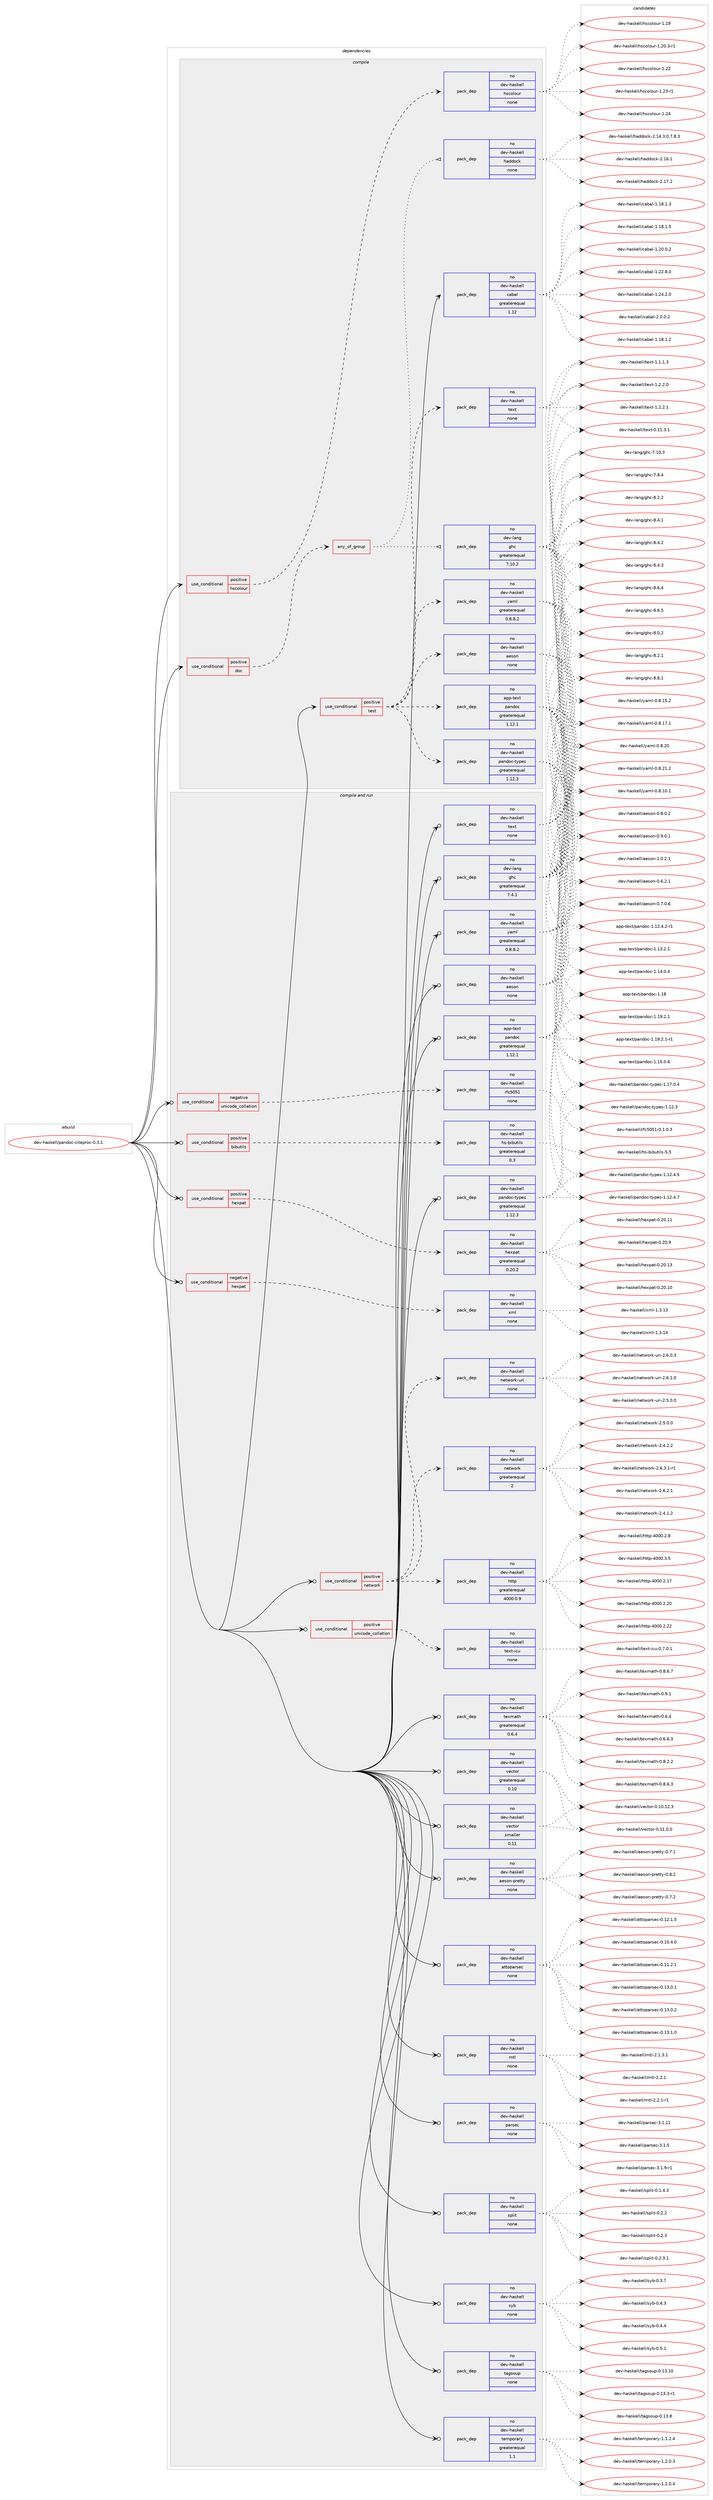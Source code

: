 digraph prolog {

# *************
# Graph options
# *************

newrank=true;
concentrate=true;
compound=true;
graph [rankdir=LR,fontname=Helvetica,fontsize=10,ranksep=1.5];#, ranksep=2.5, nodesep=0.2];
edge  [arrowhead=vee];
node  [fontname=Helvetica,fontsize=10];

# **********
# The ebuild
# **********

subgraph cluster_leftcol {
color=gray;
rank=same;
label=<<i>ebuild</i>>;
id [label="dev-haskell/pandoc-citeproc-0.3.1", color=red, width=4, href="../dev-haskell/pandoc-citeproc-0.3.1.svg"];
}

# ****************
# The dependencies
# ****************

subgraph cluster_midcol {
color=gray;
label=<<i>dependencies</i>>;
subgraph cluster_compile {
fillcolor="#eeeeee";
style=filled;
label=<<i>compile</i>>;
subgraph cond127049 {
dependency540795 [label=<<TABLE BORDER="0" CELLBORDER="1" CELLSPACING="0" CELLPADDING="4"><TR><TD ROWSPAN="3" CELLPADDING="10">use_conditional</TD></TR><TR><TD>positive</TD></TR><TR><TD>doc</TD></TR></TABLE>>, shape=none, color=red];
subgraph any10289 {
dependency540796 [label=<<TABLE BORDER="0" CELLBORDER="1" CELLSPACING="0" CELLPADDING="4"><TR><TD CELLPADDING="10">any_of_group</TD></TR></TABLE>>, shape=none, color=red];subgraph pack403100 {
dependency540797 [label=<<TABLE BORDER="0" CELLBORDER="1" CELLSPACING="0" CELLPADDING="4" WIDTH="220"><TR><TD ROWSPAN="6" CELLPADDING="30">pack_dep</TD></TR><TR><TD WIDTH="110">no</TD></TR><TR><TD>dev-haskell</TD></TR><TR><TD>haddock</TD></TR><TR><TD>none</TD></TR><TR><TD></TD></TR></TABLE>>, shape=none, color=blue];
}
dependency540796:e -> dependency540797:w [weight=20,style="dotted",arrowhead="oinv"];
subgraph pack403101 {
dependency540798 [label=<<TABLE BORDER="0" CELLBORDER="1" CELLSPACING="0" CELLPADDING="4" WIDTH="220"><TR><TD ROWSPAN="6" CELLPADDING="30">pack_dep</TD></TR><TR><TD WIDTH="110">no</TD></TR><TR><TD>dev-lang</TD></TR><TR><TD>ghc</TD></TR><TR><TD>greaterequal</TD></TR><TR><TD>7.10.2</TD></TR></TABLE>>, shape=none, color=blue];
}
dependency540796:e -> dependency540798:w [weight=20,style="dotted",arrowhead="oinv"];
}
dependency540795:e -> dependency540796:w [weight=20,style="dashed",arrowhead="vee"];
}
id:e -> dependency540795:w [weight=20,style="solid",arrowhead="vee"];
subgraph cond127050 {
dependency540799 [label=<<TABLE BORDER="0" CELLBORDER="1" CELLSPACING="0" CELLPADDING="4"><TR><TD ROWSPAN="3" CELLPADDING="10">use_conditional</TD></TR><TR><TD>positive</TD></TR><TR><TD>hscolour</TD></TR></TABLE>>, shape=none, color=red];
subgraph pack403102 {
dependency540800 [label=<<TABLE BORDER="0" CELLBORDER="1" CELLSPACING="0" CELLPADDING="4" WIDTH="220"><TR><TD ROWSPAN="6" CELLPADDING="30">pack_dep</TD></TR><TR><TD WIDTH="110">no</TD></TR><TR><TD>dev-haskell</TD></TR><TR><TD>hscolour</TD></TR><TR><TD>none</TD></TR><TR><TD></TD></TR></TABLE>>, shape=none, color=blue];
}
dependency540799:e -> dependency540800:w [weight=20,style="dashed",arrowhead="vee"];
}
id:e -> dependency540799:w [weight=20,style="solid",arrowhead="vee"];
subgraph cond127051 {
dependency540801 [label=<<TABLE BORDER="0" CELLBORDER="1" CELLSPACING="0" CELLPADDING="4"><TR><TD ROWSPAN="3" CELLPADDING="10">use_conditional</TD></TR><TR><TD>positive</TD></TR><TR><TD>test</TD></TR></TABLE>>, shape=none, color=red];
subgraph pack403103 {
dependency540802 [label=<<TABLE BORDER="0" CELLBORDER="1" CELLSPACING="0" CELLPADDING="4" WIDTH="220"><TR><TD ROWSPAN="6" CELLPADDING="30">pack_dep</TD></TR><TR><TD WIDTH="110">no</TD></TR><TR><TD>app-text</TD></TR><TR><TD>pandoc</TD></TR><TR><TD>greaterequal</TD></TR><TR><TD>1.12.1</TD></TR></TABLE>>, shape=none, color=blue];
}
dependency540801:e -> dependency540802:w [weight=20,style="dashed",arrowhead="vee"];
subgraph pack403104 {
dependency540803 [label=<<TABLE BORDER="0" CELLBORDER="1" CELLSPACING="0" CELLPADDING="4" WIDTH="220"><TR><TD ROWSPAN="6" CELLPADDING="30">pack_dep</TD></TR><TR><TD WIDTH="110">no</TD></TR><TR><TD>dev-haskell</TD></TR><TR><TD>aeson</TD></TR><TR><TD>none</TD></TR><TR><TD></TD></TR></TABLE>>, shape=none, color=blue];
}
dependency540801:e -> dependency540803:w [weight=20,style="dashed",arrowhead="vee"];
subgraph pack403105 {
dependency540804 [label=<<TABLE BORDER="0" CELLBORDER="1" CELLSPACING="0" CELLPADDING="4" WIDTH="220"><TR><TD ROWSPAN="6" CELLPADDING="30">pack_dep</TD></TR><TR><TD WIDTH="110">no</TD></TR><TR><TD>dev-haskell</TD></TR><TR><TD>pandoc-types</TD></TR><TR><TD>greaterequal</TD></TR><TR><TD>1.12.3</TD></TR></TABLE>>, shape=none, color=blue];
}
dependency540801:e -> dependency540804:w [weight=20,style="dashed",arrowhead="vee"];
subgraph pack403106 {
dependency540805 [label=<<TABLE BORDER="0" CELLBORDER="1" CELLSPACING="0" CELLPADDING="4" WIDTH="220"><TR><TD ROWSPAN="6" CELLPADDING="30">pack_dep</TD></TR><TR><TD WIDTH="110">no</TD></TR><TR><TD>dev-haskell</TD></TR><TR><TD>text</TD></TR><TR><TD>none</TD></TR><TR><TD></TD></TR></TABLE>>, shape=none, color=blue];
}
dependency540801:e -> dependency540805:w [weight=20,style="dashed",arrowhead="vee"];
subgraph pack403107 {
dependency540806 [label=<<TABLE BORDER="0" CELLBORDER="1" CELLSPACING="0" CELLPADDING="4" WIDTH="220"><TR><TD ROWSPAN="6" CELLPADDING="30">pack_dep</TD></TR><TR><TD WIDTH="110">no</TD></TR><TR><TD>dev-haskell</TD></TR><TR><TD>yaml</TD></TR><TR><TD>greaterequal</TD></TR><TR><TD>0.8.8.2</TD></TR></TABLE>>, shape=none, color=blue];
}
dependency540801:e -> dependency540806:w [weight=20,style="dashed",arrowhead="vee"];
}
id:e -> dependency540801:w [weight=20,style="solid",arrowhead="vee"];
subgraph pack403108 {
dependency540807 [label=<<TABLE BORDER="0" CELLBORDER="1" CELLSPACING="0" CELLPADDING="4" WIDTH="220"><TR><TD ROWSPAN="6" CELLPADDING="30">pack_dep</TD></TR><TR><TD WIDTH="110">no</TD></TR><TR><TD>dev-haskell</TD></TR><TR><TD>cabal</TD></TR><TR><TD>greaterequal</TD></TR><TR><TD>1.12</TD></TR></TABLE>>, shape=none, color=blue];
}
id:e -> dependency540807:w [weight=20,style="solid",arrowhead="vee"];
}
subgraph cluster_compileandrun {
fillcolor="#eeeeee";
style=filled;
label=<<i>compile and run</i>>;
subgraph cond127052 {
dependency540808 [label=<<TABLE BORDER="0" CELLBORDER="1" CELLSPACING="0" CELLPADDING="4"><TR><TD ROWSPAN="3" CELLPADDING="10">use_conditional</TD></TR><TR><TD>negative</TD></TR><TR><TD>hexpat</TD></TR></TABLE>>, shape=none, color=red];
subgraph pack403109 {
dependency540809 [label=<<TABLE BORDER="0" CELLBORDER="1" CELLSPACING="0" CELLPADDING="4" WIDTH="220"><TR><TD ROWSPAN="6" CELLPADDING="30">pack_dep</TD></TR><TR><TD WIDTH="110">no</TD></TR><TR><TD>dev-haskell</TD></TR><TR><TD>xml</TD></TR><TR><TD>none</TD></TR><TR><TD></TD></TR></TABLE>>, shape=none, color=blue];
}
dependency540808:e -> dependency540809:w [weight=20,style="dashed",arrowhead="vee"];
}
id:e -> dependency540808:w [weight=20,style="solid",arrowhead="odotvee"];
subgraph cond127053 {
dependency540810 [label=<<TABLE BORDER="0" CELLBORDER="1" CELLSPACING="0" CELLPADDING="4"><TR><TD ROWSPAN="3" CELLPADDING="10">use_conditional</TD></TR><TR><TD>negative</TD></TR><TR><TD>unicode_collation</TD></TR></TABLE>>, shape=none, color=red];
subgraph pack403110 {
dependency540811 [label=<<TABLE BORDER="0" CELLBORDER="1" CELLSPACING="0" CELLPADDING="4" WIDTH="220"><TR><TD ROWSPAN="6" CELLPADDING="30">pack_dep</TD></TR><TR><TD WIDTH="110">no</TD></TR><TR><TD>dev-haskell</TD></TR><TR><TD>rfc5051</TD></TR><TR><TD>none</TD></TR><TR><TD></TD></TR></TABLE>>, shape=none, color=blue];
}
dependency540810:e -> dependency540811:w [weight=20,style="dashed",arrowhead="vee"];
}
id:e -> dependency540810:w [weight=20,style="solid",arrowhead="odotvee"];
subgraph cond127054 {
dependency540812 [label=<<TABLE BORDER="0" CELLBORDER="1" CELLSPACING="0" CELLPADDING="4"><TR><TD ROWSPAN="3" CELLPADDING="10">use_conditional</TD></TR><TR><TD>positive</TD></TR><TR><TD>bibutils</TD></TR></TABLE>>, shape=none, color=red];
subgraph pack403111 {
dependency540813 [label=<<TABLE BORDER="0" CELLBORDER="1" CELLSPACING="0" CELLPADDING="4" WIDTH="220"><TR><TD ROWSPAN="6" CELLPADDING="30">pack_dep</TD></TR><TR><TD WIDTH="110">no</TD></TR><TR><TD>dev-haskell</TD></TR><TR><TD>hs-bibutils</TD></TR><TR><TD>greaterequal</TD></TR><TR><TD>0.3</TD></TR></TABLE>>, shape=none, color=blue];
}
dependency540812:e -> dependency540813:w [weight=20,style="dashed",arrowhead="vee"];
}
id:e -> dependency540812:w [weight=20,style="solid",arrowhead="odotvee"];
subgraph cond127055 {
dependency540814 [label=<<TABLE BORDER="0" CELLBORDER="1" CELLSPACING="0" CELLPADDING="4"><TR><TD ROWSPAN="3" CELLPADDING="10">use_conditional</TD></TR><TR><TD>positive</TD></TR><TR><TD>hexpat</TD></TR></TABLE>>, shape=none, color=red];
subgraph pack403112 {
dependency540815 [label=<<TABLE BORDER="0" CELLBORDER="1" CELLSPACING="0" CELLPADDING="4" WIDTH="220"><TR><TD ROWSPAN="6" CELLPADDING="30">pack_dep</TD></TR><TR><TD WIDTH="110">no</TD></TR><TR><TD>dev-haskell</TD></TR><TR><TD>hexpat</TD></TR><TR><TD>greaterequal</TD></TR><TR><TD>0.20.2</TD></TR></TABLE>>, shape=none, color=blue];
}
dependency540814:e -> dependency540815:w [weight=20,style="dashed",arrowhead="vee"];
}
id:e -> dependency540814:w [weight=20,style="solid",arrowhead="odotvee"];
subgraph cond127056 {
dependency540816 [label=<<TABLE BORDER="0" CELLBORDER="1" CELLSPACING="0" CELLPADDING="4"><TR><TD ROWSPAN="3" CELLPADDING="10">use_conditional</TD></TR><TR><TD>positive</TD></TR><TR><TD>network</TD></TR></TABLE>>, shape=none, color=red];
subgraph pack403113 {
dependency540817 [label=<<TABLE BORDER="0" CELLBORDER="1" CELLSPACING="0" CELLPADDING="4" WIDTH="220"><TR><TD ROWSPAN="6" CELLPADDING="30">pack_dep</TD></TR><TR><TD WIDTH="110">no</TD></TR><TR><TD>dev-haskell</TD></TR><TR><TD>http</TD></TR><TR><TD>greaterequal</TD></TR><TR><TD>4000.0.9</TD></TR></TABLE>>, shape=none, color=blue];
}
dependency540816:e -> dependency540817:w [weight=20,style="dashed",arrowhead="vee"];
subgraph pack403114 {
dependency540818 [label=<<TABLE BORDER="0" CELLBORDER="1" CELLSPACING="0" CELLPADDING="4" WIDTH="220"><TR><TD ROWSPAN="6" CELLPADDING="30">pack_dep</TD></TR><TR><TD WIDTH="110">no</TD></TR><TR><TD>dev-haskell</TD></TR><TR><TD>network</TD></TR><TR><TD>greaterequal</TD></TR><TR><TD>2</TD></TR></TABLE>>, shape=none, color=blue];
}
dependency540816:e -> dependency540818:w [weight=20,style="dashed",arrowhead="vee"];
subgraph pack403115 {
dependency540819 [label=<<TABLE BORDER="0" CELLBORDER="1" CELLSPACING="0" CELLPADDING="4" WIDTH="220"><TR><TD ROWSPAN="6" CELLPADDING="30">pack_dep</TD></TR><TR><TD WIDTH="110">no</TD></TR><TR><TD>dev-haskell</TD></TR><TR><TD>network-uri</TD></TR><TR><TD>none</TD></TR><TR><TD></TD></TR></TABLE>>, shape=none, color=blue];
}
dependency540816:e -> dependency540819:w [weight=20,style="dashed",arrowhead="vee"];
}
id:e -> dependency540816:w [weight=20,style="solid",arrowhead="odotvee"];
subgraph cond127057 {
dependency540820 [label=<<TABLE BORDER="0" CELLBORDER="1" CELLSPACING="0" CELLPADDING="4"><TR><TD ROWSPAN="3" CELLPADDING="10">use_conditional</TD></TR><TR><TD>positive</TD></TR><TR><TD>unicode_collation</TD></TR></TABLE>>, shape=none, color=red];
subgraph pack403116 {
dependency540821 [label=<<TABLE BORDER="0" CELLBORDER="1" CELLSPACING="0" CELLPADDING="4" WIDTH="220"><TR><TD ROWSPAN="6" CELLPADDING="30">pack_dep</TD></TR><TR><TD WIDTH="110">no</TD></TR><TR><TD>dev-haskell</TD></TR><TR><TD>text-icu</TD></TR><TR><TD>none</TD></TR><TR><TD></TD></TR></TABLE>>, shape=none, color=blue];
}
dependency540820:e -> dependency540821:w [weight=20,style="dashed",arrowhead="vee"];
}
id:e -> dependency540820:w [weight=20,style="solid",arrowhead="odotvee"];
subgraph pack403117 {
dependency540822 [label=<<TABLE BORDER="0" CELLBORDER="1" CELLSPACING="0" CELLPADDING="4" WIDTH="220"><TR><TD ROWSPAN="6" CELLPADDING="30">pack_dep</TD></TR><TR><TD WIDTH="110">no</TD></TR><TR><TD>app-text</TD></TR><TR><TD>pandoc</TD></TR><TR><TD>greaterequal</TD></TR><TR><TD>1.12.1</TD></TR></TABLE>>, shape=none, color=blue];
}
id:e -> dependency540822:w [weight=20,style="solid",arrowhead="odotvee"];
subgraph pack403118 {
dependency540823 [label=<<TABLE BORDER="0" CELLBORDER="1" CELLSPACING="0" CELLPADDING="4" WIDTH="220"><TR><TD ROWSPAN="6" CELLPADDING="30">pack_dep</TD></TR><TR><TD WIDTH="110">no</TD></TR><TR><TD>dev-haskell</TD></TR><TR><TD>aeson</TD></TR><TR><TD>none</TD></TR><TR><TD></TD></TR></TABLE>>, shape=none, color=blue];
}
id:e -> dependency540823:w [weight=20,style="solid",arrowhead="odotvee"];
subgraph pack403119 {
dependency540824 [label=<<TABLE BORDER="0" CELLBORDER="1" CELLSPACING="0" CELLPADDING="4" WIDTH="220"><TR><TD ROWSPAN="6" CELLPADDING="30">pack_dep</TD></TR><TR><TD WIDTH="110">no</TD></TR><TR><TD>dev-haskell</TD></TR><TR><TD>aeson-pretty</TD></TR><TR><TD>none</TD></TR><TR><TD></TD></TR></TABLE>>, shape=none, color=blue];
}
id:e -> dependency540824:w [weight=20,style="solid",arrowhead="odotvee"];
subgraph pack403120 {
dependency540825 [label=<<TABLE BORDER="0" CELLBORDER="1" CELLSPACING="0" CELLPADDING="4" WIDTH="220"><TR><TD ROWSPAN="6" CELLPADDING="30">pack_dep</TD></TR><TR><TD WIDTH="110">no</TD></TR><TR><TD>dev-haskell</TD></TR><TR><TD>attoparsec</TD></TR><TR><TD>none</TD></TR><TR><TD></TD></TR></TABLE>>, shape=none, color=blue];
}
id:e -> dependency540825:w [weight=20,style="solid",arrowhead="odotvee"];
subgraph pack403121 {
dependency540826 [label=<<TABLE BORDER="0" CELLBORDER="1" CELLSPACING="0" CELLPADDING="4" WIDTH="220"><TR><TD ROWSPAN="6" CELLPADDING="30">pack_dep</TD></TR><TR><TD WIDTH="110">no</TD></TR><TR><TD>dev-haskell</TD></TR><TR><TD>mtl</TD></TR><TR><TD>none</TD></TR><TR><TD></TD></TR></TABLE>>, shape=none, color=blue];
}
id:e -> dependency540826:w [weight=20,style="solid",arrowhead="odotvee"];
subgraph pack403122 {
dependency540827 [label=<<TABLE BORDER="0" CELLBORDER="1" CELLSPACING="0" CELLPADDING="4" WIDTH="220"><TR><TD ROWSPAN="6" CELLPADDING="30">pack_dep</TD></TR><TR><TD WIDTH="110">no</TD></TR><TR><TD>dev-haskell</TD></TR><TR><TD>pandoc-types</TD></TR><TR><TD>greaterequal</TD></TR><TR><TD>1.12.3</TD></TR></TABLE>>, shape=none, color=blue];
}
id:e -> dependency540827:w [weight=20,style="solid",arrowhead="odotvee"];
subgraph pack403123 {
dependency540828 [label=<<TABLE BORDER="0" CELLBORDER="1" CELLSPACING="0" CELLPADDING="4" WIDTH="220"><TR><TD ROWSPAN="6" CELLPADDING="30">pack_dep</TD></TR><TR><TD WIDTH="110">no</TD></TR><TR><TD>dev-haskell</TD></TR><TR><TD>parsec</TD></TR><TR><TD>none</TD></TR><TR><TD></TD></TR></TABLE>>, shape=none, color=blue];
}
id:e -> dependency540828:w [weight=20,style="solid",arrowhead="odotvee"];
subgraph pack403124 {
dependency540829 [label=<<TABLE BORDER="0" CELLBORDER="1" CELLSPACING="0" CELLPADDING="4" WIDTH="220"><TR><TD ROWSPAN="6" CELLPADDING="30">pack_dep</TD></TR><TR><TD WIDTH="110">no</TD></TR><TR><TD>dev-haskell</TD></TR><TR><TD>split</TD></TR><TR><TD>none</TD></TR><TR><TD></TD></TR></TABLE>>, shape=none, color=blue];
}
id:e -> dependency540829:w [weight=20,style="solid",arrowhead="odotvee"];
subgraph pack403125 {
dependency540830 [label=<<TABLE BORDER="0" CELLBORDER="1" CELLSPACING="0" CELLPADDING="4" WIDTH="220"><TR><TD ROWSPAN="6" CELLPADDING="30">pack_dep</TD></TR><TR><TD WIDTH="110">no</TD></TR><TR><TD>dev-haskell</TD></TR><TR><TD>syb</TD></TR><TR><TD>none</TD></TR><TR><TD></TD></TR></TABLE>>, shape=none, color=blue];
}
id:e -> dependency540830:w [weight=20,style="solid",arrowhead="odotvee"];
subgraph pack403126 {
dependency540831 [label=<<TABLE BORDER="0" CELLBORDER="1" CELLSPACING="0" CELLPADDING="4" WIDTH="220"><TR><TD ROWSPAN="6" CELLPADDING="30">pack_dep</TD></TR><TR><TD WIDTH="110">no</TD></TR><TR><TD>dev-haskell</TD></TR><TR><TD>tagsoup</TD></TR><TR><TD>none</TD></TR><TR><TD></TD></TR></TABLE>>, shape=none, color=blue];
}
id:e -> dependency540831:w [weight=20,style="solid",arrowhead="odotvee"];
subgraph pack403127 {
dependency540832 [label=<<TABLE BORDER="0" CELLBORDER="1" CELLSPACING="0" CELLPADDING="4" WIDTH="220"><TR><TD ROWSPAN="6" CELLPADDING="30">pack_dep</TD></TR><TR><TD WIDTH="110">no</TD></TR><TR><TD>dev-haskell</TD></TR><TR><TD>temporary</TD></TR><TR><TD>greaterequal</TD></TR><TR><TD>1.1</TD></TR></TABLE>>, shape=none, color=blue];
}
id:e -> dependency540832:w [weight=20,style="solid",arrowhead="odotvee"];
subgraph pack403128 {
dependency540833 [label=<<TABLE BORDER="0" CELLBORDER="1" CELLSPACING="0" CELLPADDING="4" WIDTH="220"><TR><TD ROWSPAN="6" CELLPADDING="30">pack_dep</TD></TR><TR><TD WIDTH="110">no</TD></TR><TR><TD>dev-haskell</TD></TR><TR><TD>texmath</TD></TR><TR><TD>greaterequal</TD></TR><TR><TD>0.6.4</TD></TR></TABLE>>, shape=none, color=blue];
}
id:e -> dependency540833:w [weight=20,style="solid",arrowhead="odotvee"];
subgraph pack403129 {
dependency540834 [label=<<TABLE BORDER="0" CELLBORDER="1" CELLSPACING="0" CELLPADDING="4" WIDTH="220"><TR><TD ROWSPAN="6" CELLPADDING="30">pack_dep</TD></TR><TR><TD WIDTH="110">no</TD></TR><TR><TD>dev-haskell</TD></TR><TR><TD>text</TD></TR><TR><TD>none</TD></TR><TR><TD></TD></TR></TABLE>>, shape=none, color=blue];
}
id:e -> dependency540834:w [weight=20,style="solid",arrowhead="odotvee"];
subgraph pack403130 {
dependency540835 [label=<<TABLE BORDER="0" CELLBORDER="1" CELLSPACING="0" CELLPADDING="4" WIDTH="220"><TR><TD ROWSPAN="6" CELLPADDING="30">pack_dep</TD></TR><TR><TD WIDTH="110">no</TD></TR><TR><TD>dev-haskell</TD></TR><TR><TD>vector</TD></TR><TR><TD>greaterequal</TD></TR><TR><TD>0.10</TD></TR></TABLE>>, shape=none, color=blue];
}
id:e -> dependency540835:w [weight=20,style="solid",arrowhead="odotvee"];
subgraph pack403131 {
dependency540836 [label=<<TABLE BORDER="0" CELLBORDER="1" CELLSPACING="0" CELLPADDING="4" WIDTH="220"><TR><TD ROWSPAN="6" CELLPADDING="30">pack_dep</TD></TR><TR><TD WIDTH="110">no</TD></TR><TR><TD>dev-haskell</TD></TR><TR><TD>vector</TD></TR><TR><TD>smaller</TD></TR><TR><TD>0.11</TD></TR></TABLE>>, shape=none, color=blue];
}
id:e -> dependency540836:w [weight=20,style="solid",arrowhead="odotvee"];
subgraph pack403132 {
dependency540837 [label=<<TABLE BORDER="0" CELLBORDER="1" CELLSPACING="0" CELLPADDING="4" WIDTH="220"><TR><TD ROWSPAN="6" CELLPADDING="30">pack_dep</TD></TR><TR><TD WIDTH="110">no</TD></TR><TR><TD>dev-haskell</TD></TR><TR><TD>yaml</TD></TR><TR><TD>greaterequal</TD></TR><TR><TD>0.8.8.2</TD></TR></TABLE>>, shape=none, color=blue];
}
id:e -> dependency540837:w [weight=20,style="solid",arrowhead="odotvee"];
subgraph pack403133 {
dependency540838 [label=<<TABLE BORDER="0" CELLBORDER="1" CELLSPACING="0" CELLPADDING="4" WIDTH="220"><TR><TD ROWSPAN="6" CELLPADDING="30">pack_dep</TD></TR><TR><TD WIDTH="110">no</TD></TR><TR><TD>dev-lang</TD></TR><TR><TD>ghc</TD></TR><TR><TD>greaterequal</TD></TR><TR><TD>7.4.1</TD></TR></TABLE>>, shape=none, color=blue];
}
id:e -> dependency540838:w [weight=20,style="solid",arrowhead="odotvee"];
}
subgraph cluster_run {
fillcolor="#eeeeee";
style=filled;
label=<<i>run</i>>;
}
}

# **************
# The candidates
# **************

subgraph cluster_choices {
rank=same;
color=gray;
label=<<i>candidates</i>>;

subgraph choice403100 {
color=black;
nodesep=1;
choice1001011184510497115107101108108471049710010011199107455046495246514648465546564651 [label="dev-haskell/haddock-2.14.3.0.7.8.3", color=red, width=4,href="../dev-haskell/haddock-2.14.3.0.7.8.3.svg"];
choice100101118451049711510710110810847104971001001119910745504649544649 [label="dev-haskell/haddock-2.16.1", color=red, width=4,href="../dev-haskell/haddock-2.16.1.svg"];
choice100101118451049711510710110810847104971001001119910745504649554650 [label="dev-haskell/haddock-2.17.2", color=red, width=4,href="../dev-haskell/haddock-2.17.2.svg"];
dependency540797:e -> choice1001011184510497115107101108108471049710010011199107455046495246514648465546564651:w [style=dotted,weight="100"];
dependency540797:e -> choice100101118451049711510710110810847104971001001119910745504649544649:w [style=dotted,weight="100"];
dependency540797:e -> choice100101118451049711510710110810847104971001001119910745504649554650:w [style=dotted,weight="100"];
}
subgraph choice403101 {
color=black;
nodesep=1;
choice1001011184510897110103471031049945554649484651 [label="dev-lang/ghc-7.10.3", color=red, width=4,href="../dev-lang/ghc-7.10.3.svg"];
choice10010111845108971101034710310499455546564652 [label="dev-lang/ghc-7.8.4", color=red, width=4,href="../dev-lang/ghc-7.8.4.svg"];
choice10010111845108971101034710310499455646484650 [label="dev-lang/ghc-8.0.2", color=red, width=4,href="../dev-lang/ghc-8.0.2.svg"];
choice10010111845108971101034710310499455646504649 [label="dev-lang/ghc-8.2.1", color=red, width=4,href="../dev-lang/ghc-8.2.1.svg"];
choice10010111845108971101034710310499455646504650 [label="dev-lang/ghc-8.2.2", color=red, width=4,href="../dev-lang/ghc-8.2.2.svg"];
choice10010111845108971101034710310499455646524649 [label="dev-lang/ghc-8.4.1", color=red, width=4,href="../dev-lang/ghc-8.4.1.svg"];
choice10010111845108971101034710310499455646524650 [label="dev-lang/ghc-8.4.2", color=red, width=4,href="../dev-lang/ghc-8.4.2.svg"];
choice10010111845108971101034710310499455646524651 [label="dev-lang/ghc-8.4.3", color=red, width=4,href="../dev-lang/ghc-8.4.3.svg"];
choice10010111845108971101034710310499455646544652 [label="dev-lang/ghc-8.6.4", color=red, width=4,href="../dev-lang/ghc-8.6.4.svg"];
choice10010111845108971101034710310499455646544653 [label="dev-lang/ghc-8.6.5", color=red, width=4,href="../dev-lang/ghc-8.6.5.svg"];
choice10010111845108971101034710310499455646564649 [label="dev-lang/ghc-8.8.1", color=red, width=4,href="../dev-lang/ghc-8.8.1.svg"];
dependency540798:e -> choice1001011184510897110103471031049945554649484651:w [style=dotted,weight="100"];
dependency540798:e -> choice10010111845108971101034710310499455546564652:w [style=dotted,weight="100"];
dependency540798:e -> choice10010111845108971101034710310499455646484650:w [style=dotted,weight="100"];
dependency540798:e -> choice10010111845108971101034710310499455646504649:w [style=dotted,weight="100"];
dependency540798:e -> choice10010111845108971101034710310499455646504650:w [style=dotted,weight="100"];
dependency540798:e -> choice10010111845108971101034710310499455646524649:w [style=dotted,weight="100"];
dependency540798:e -> choice10010111845108971101034710310499455646524650:w [style=dotted,weight="100"];
dependency540798:e -> choice10010111845108971101034710310499455646524651:w [style=dotted,weight="100"];
dependency540798:e -> choice10010111845108971101034710310499455646544652:w [style=dotted,weight="100"];
dependency540798:e -> choice10010111845108971101034710310499455646544653:w [style=dotted,weight="100"];
dependency540798:e -> choice10010111845108971101034710310499455646564649:w [style=dotted,weight="100"];
}
subgraph choice403102 {
color=black;
nodesep=1;
choice100101118451049711510710110810847104115991111081111171144549464957 [label="dev-haskell/hscolour-1.19", color=red, width=4,href="../dev-haskell/hscolour-1.19.svg"];
choice10010111845104971151071011081084710411599111108111117114454946504846514511449 [label="dev-haskell/hscolour-1.20.3-r1", color=red, width=4,href="../dev-haskell/hscolour-1.20.3-r1.svg"];
choice100101118451049711510710110810847104115991111081111171144549465050 [label="dev-haskell/hscolour-1.22", color=red, width=4,href="../dev-haskell/hscolour-1.22.svg"];
choice1001011184510497115107101108108471041159911110811111711445494650514511449 [label="dev-haskell/hscolour-1.23-r1", color=red, width=4,href="../dev-haskell/hscolour-1.23-r1.svg"];
choice100101118451049711510710110810847104115991111081111171144549465052 [label="dev-haskell/hscolour-1.24", color=red, width=4,href="../dev-haskell/hscolour-1.24.svg"];
dependency540800:e -> choice100101118451049711510710110810847104115991111081111171144549464957:w [style=dotted,weight="100"];
dependency540800:e -> choice10010111845104971151071011081084710411599111108111117114454946504846514511449:w [style=dotted,weight="100"];
dependency540800:e -> choice100101118451049711510710110810847104115991111081111171144549465050:w [style=dotted,weight="100"];
dependency540800:e -> choice1001011184510497115107101108108471041159911110811111711445494650514511449:w [style=dotted,weight="100"];
dependency540800:e -> choice100101118451049711510710110810847104115991111081111171144549465052:w [style=dotted,weight="100"];
}
subgraph choice403103 {
color=black;
nodesep=1;
choice97112112451161011201164711297110100111994549464950465246504511449 [label="app-text/pandoc-1.12.4.2-r1", color=red, width=4,href="../app-text/pandoc-1.12.4.2-r1.svg"];
choice9711211245116101120116471129711010011199454946495146504649 [label="app-text/pandoc-1.13.2.1", color=red, width=4,href="../app-text/pandoc-1.13.2.1.svg"];
choice9711211245116101120116471129711010011199454946495246484652 [label="app-text/pandoc-1.14.0.4", color=red, width=4,href="../app-text/pandoc-1.14.0.4.svg"];
choice9711211245116101120116471129711010011199454946495346484654 [label="app-text/pandoc-1.15.0.6", color=red, width=4,href="../app-text/pandoc-1.15.0.6.svg"];
choice97112112451161011201164711297110100111994549464956 [label="app-text/pandoc-1.18", color=red, width=4,href="../app-text/pandoc-1.18.svg"];
choice9711211245116101120116471129711010011199454946495746504649 [label="app-text/pandoc-1.19.2.1", color=red, width=4,href="../app-text/pandoc-1.19.2.1.svg"];
choice97112112451161011201164711297110100111994549464957465046494511449 [label="app-text/pandoc-1.19.2.1-r1", color=red, width=4,href="../app-text/pandoc-1.19.2.1-r1.svg"];
dependency540802:e -> choice97112112451161011201164711297110100111994549464950465246504511449:w [style=dotted,weight="100"];
dependency540802:e -> choice9711211245116101120116471129711010011199454946495146504649:w [style=dotted,weight="100"];
dependency540802:e -> choice9711211245116101120116471129711010011199454946495246484652:w [style=dotted,weight="100"];
dependency540802:e -> choice9711211245116101120116471129711010011199454946495346484654:w [style=dotted,weight="100"];
dependency540802:e -> choice97112112451161011201164711297110100111994549464956:w [style=dotted,weight="100"];
dependency540802:e -> choice9711211245116101120116471129711010011199454946495746504649:w [style=dotted,weight="100"];
dependency540802:e -> choice97112112451161011201164711297110100111994549464957465046494511449:w [style=dotted,weight="100"];
}
subgraph choice403104 {
color=black;
nodesep=1;
choice100101118451049711510710110810847971011151111104548465446504649 [label="dev-haskell/aeson-0.6.2.1", color=red, width=4,href="../dev-haskell/aeson-0.6.2.1.svg"];
choice100101118451049711510710110810847971011151111104548465546484654 [label="dev-haskell/aeson-0.7.0.6", color=red, width=4,href="../dev-haskell/aeson-0.7.0.6.svg"];
choice100101118451049711510710110810847971011151111104548465646484650 [label="dev-haskell/aeson-0.8.0.2", color=red, width=4,href="../dev-haskell/aeson-0.8.0.2.svg"];
choice100101118451049711510710110810847971011151111104548465746484649 [label="dev-haskell/aeson-0.9.0.1", color=red, width=4,href="../dev-haskell/aeson-0.9.0.1.svg"];
choice100101118451049711510710110810847971011151111104549464846504649 [label="dev-haskell/aeson-1.0.2.1", color=red, width=4,href="../dev-haskell/aeson-1.0.2.1.svg"];
dependency540803:e -> choice100101118451049711510710110810847971011151111104548465446504649:w [style=dotted,weight="100"];
dependency540803:e -> choice100101118451049711510710110810847971011151111104548465546484654:w [style=dotted,weight="100"];
dependency540803:e -> choice100101118451049711510710110810847971011151111104548465646484650:w [style=dotted,weight="100"];
dependency540803:e -> choice100101118451049711510710110810847971011151111104548465746484649:w [style=dotted,weight="100"];
dependency540803:e -> choice100101118451049711510710110810847971011151111104549464846504649:w [style=dotted,weight="100"];
}
subgraph choice403105 {
color=black;
nodesep=1;
choice10010111845104971151071011081084711297110100111994511612111210111545494649504651 [label="dev-haskell/pandoc-types-1.12.3", color=red, width=4,href="../dev-haskell/pandoc-types-1.12.3.svg"];
choice100101118451049711510710110810847112971101001119945116121112101115454946495046524653 [label="dev-haskell/pandoc-types-1.12.4.5", color=red, width=4,href="../dev-haskell/pandoc-types-1.12.4.5.svg"];
choice100101118451049711510710110810847112971101001119945116121112101115454946495046524655 [label="dev-haskell/pandoc-types-1.12.4.7", color=red, width=4,href="../dev-haskell/pandoc-types-1.12.4.7.svg"];
choice100101118451049711510710110810847112971101001119945116121112101115454946495546484652 [label="dev-haskell/pandoc-types-1.17.0.4", color=red, width=4,href="../dev-haskell/pandoc-types-1.17.0.4.svg"];
dependency540804:e -> choice10010111845104971151071011081084711297110100111994511612111210111545494649504651:w [style=dotted,weight="100"];
dependency540804:e -> choice100101118451049711510710110810847112971101001119945116121112101115454946495046524653:w [style=dotted,weight="100"];
dependency540804:e -> choice100101118451049711510710110810847112971101001119945116121112101115454946495046524655:w [style=dotted,weight="100"];
dependency540804:e -> choice100101118451049711510710110810847112971101001119945116121112101115454946495546484652:w [style=dotted,weight="100"];
}
subgraph choice403106 {
color=black;
nodesep=1;
choice100101118451049711510710110810847116101120116454846494946514649 [label="dev-haskell/text-0.11.3.1", color=red, width=4,href="../dev-haskell/text-0.11.3.1.svg"];
choice1001011184510497115107101108108471161011201164549464946494651 [label="dev-haskell/text-1.1.1.3", color=red, width=4,href="../dev-haskell/text-1.1.1.3.svg"];
choice1001011184510497115107101108108471161011201164549465046504648 [label="dev-haskell/text-1.2.2.0", color=red, width=4,href="../dev-haskell/text-1.2.2.0.svg"];
choice1001011184510497115107101108108471161011201164549465046504649 [label="dev-haskell/text-1.2.2.1", color=red, width=4,href="../dev-haskell/text-1.2.2.1.svg"];
dependency540805:e -> choice100101118451049711510710110810847116101120116454846494946514649:w [style=dotted,weight="100"];
dependency540805:e -> choice1001011184510497115107101108108471161011201164549464946494651:w [style=dotted,weight="100"];
dependency540805:e -> choice1001011184510497115107101108108471161011201164549465046504648:w [style=dotted,weight="100"];
dependency540805:e -> choice1001011184510497115107101108108471161011201164549465046504649:w [style=dotted,weight="100"];
}
subgraph choice403107 {
color=black;
nodesep=1;
choice10010111845104971151071011081084712197109108454846564649484649 [label="dev-haskell/yaml-0.8.10.1", color=red, width=4,href="../dev-haskell/yaml-0.8.10.1.svg"];
choice10010111845104971151071011081084712197109108454846564649534650 [label="dev-haskell/yaml-0.8.15.2", color=red, width=4,href="../dev-haskell/yaml-0.8.15.2.svg"];
choice10010111845104971151071011081084712197109108454846564649554649 [label="dev-haskell/yaml-0.8.17.1", color=red, width=4,href="../dev-haskell/yaml-0.8.17.1.svg"];
choice1001011184510497115107101108108471219710910845484656465048 [label="dev-haskell/yaml-0.8.20", color=red, width=4,href="../dev-haskell/yaml-0.8.20.svg"];
choice10010111845104971151071011081084712197109108454846564650494650 [label="dev-haskell/yaml-0.8.21.2", color=red, width=4,href="../dev-haskell/yaml-0.8.21.2.svg"];
dependency540806:e -> choice10010111845104971151071011081084712197109108454846564649484649:w [style=dotted,weight="100"];
dependency540806:e -> choice10010111845104971151071011081084712197109108454846564649534650:w [style=dotted,weight="100"];
dependency540806:e -> choice10010111845104971151071011081084712197109108454846564649554649:w [style=dotted,weight="100"];
dependency540806:e -> choice1001011184510497115107101108108471219710910845484656465048:w [style=dotted,weight="100"];
dependency540806:e -> choice10010111845104971151071011081084712197109108454846564650494650:w [style=dotted,weight="100"];
}
subgraph choice403108 {
color=black;
nodesep=1;
choice10010111845104971151071011081084799979897108454946495646494650 [label="dev-haskell/cabal-1.18.1.2", color=red, width=4,href="../dev-haskell/cabal-1.18.1.2.svg"];
choice10010111845104971151071011081084799979897108454946495646494651 [label="dev-haskell/cabal-1.18.1.3", color=red, width=4,href="../dev-haskell/cabal-1.18.1.3.svg"];
choice10010111845104971151071011081084799979897108454946495646494653 [label="dev-haskell/cabal-1.18.1.5", color=red, width=4,href="../dev-haskell/cabal-1.18.1.5.svg"];
choice10010111845104971151071011081084799979897108454946504846484650 [label="dev-haskell/cabal-1.20.0.2", color=red, width=4,href="../dev-haskell/cabal-1.20.0.2.svg"];
choice10010111845104971151071011081084799979897108454946505046564648 [label="dev-haskell/cabal-1.22.8.0", color=red, width=4,href="../dev-haskell/cabal-1.22.8.0.svg"];
choice10010111845104971151071011081084799979897108454946505246504648 [label="dev-haskell/cabal-1.24.2.0", color=red, width=4,href="../dev-haskell/cabal-1.24.2.0.svg"];
choice100101118451049711510710110810847999798971084550464846484650 [label="dev-haskell/cabal-2.0.0.2", color=red, width=4,href="../dev-haskell/cabal-2.0.0.2.svg"];
dependency540807:e -> choice10010111845104971151071011081084799979897108454946495646494650:w [style=dotted,weight="100"];
dependency540807:e -> choice10010111845104971151071011081084799979897108454946495646494651:w [style=dotted,weight="100"];
dependency540807:e -> choice10010111845104971151071011081084799979897108454946495646494653:w [style=dotted,weight="100"];
dependency540807:e -> choice10010111845104971151071011081084799979897108454946504846484650:w [style=dotted,weight="100"];
dependency540807:e -> choice10010111845104971151071011081084799979897108454946505046564648:w [style=dotted,weight="100"];
dependency540807:e -> choice10010111845104971151071011081084799979897108454946505246504648:w [style=dotted,weight="100"];
dependency540807:e -> choice100101118451049711510710110810847999798971084550464846484650:w [style=dotted,weight="100"];
}
subgraph choice403109 {
color=black;
nodesep=1;
choice10010111845104971151071011081084712010910845494651464951 [label="dev-haskell/xml-1.3.13", color=red, width=4,href="../dev-haskell/xml-1.3.13.svg"];
choice10010111845104971151071011081084712010910845494651464952 [label="dev-haskell/xml-1.3.14", color=red, width=4,href="../dev-haskell/xml-1.3.14.svg"];
dependency540809:e -> choice10010111845104971151071011081084712010910845494651464951:w [style=dotted,weight="100"];
dependency540809:e -> choice10010111845104971151071011081084712010910845494651464952:w [style=dotted,weight="100"];
}
subgraph choice403110 {
color=black;
nodesep=1;
choice10010111845104971151071011081084711410299534853494548464946484651 [label="dev-haskell/rfc5051-0.1.0.3", color=red, width=4,href="../dev-haskell/rfc5051-0.1.0.3.svg"];
dependency540811:e -> choice10010111845104971151071011081084711410299534853494548464946484651:w [style=dotted,weight="100"];
}
subgraph choice403111 {
color=black;
nodesep=1;
choice10010111845104971151071011081084710411545981059811711610510811545534653 [label="dev-haskell/hs-bibutils-5.5", color=red, width=4,href="../dev-haskell/hs-bibutils-5.5.svg"];
dependency540813:e -> choice10010111845104971151071011081084710411545981059811711610510811545534653:w [style=dotted,weight="100"];
}
subgraph choice403112 {
color=black;
nodesep=1;
choice100101118451049711510710110810847104101120112971164548465048464948 [label="dev-haskell/hexpat-0.20.10", color=red, width=4,href="../dev-haskell/hexpat-0.20.10.svg"];
choice100101118451049711510710110810847104101120112971164548465048464949 [label="dev-haskell/hexpat-0.20.11", color=red, width=4,href="../dev-haskell/hexpat-0.20.11.svg"];
choice100101118451049711510710110810847104101120112971164548465048464951 [label="dev-haskell/hexpat-0.20.13", color=red, width=4,href="../dev-haskell/hexpat-0.20.13.svg"];
choice1001011184510497115107101108108471041011201129711645484650484657 [label="dev-haskell/hexpat-0.20.9", color=red, width=4,href="../dev-haskell/hexpat-0.20.9.svg"];
dependency540815:e -> choice100101118451049711510710110810847104101120112971164548465048464948:w [style=dotted,weight="100"];
dependency540815:e -> choice100101118451049711510710110810847104101120112971164548465048464949:w [style=dotted,weight="100"];
dependency540815:e -> choice100101118451049711510710110810847104101120112971164548465048464951:w [style=dotted,weight="100"];
dependency540815:e -> choice1001011184510497115107101108108471041011201129711645484650484657:w [style=dotted,weight="100"];
}
subgraph choice403113 {
color=black;
nodesep=1;
choice10010111845104971151071011081084710411611611245524848484650464955 [label="dev-haskell/http-4000.2.17", color=red, width=4,href="../dev-haskell/http-4000.2.17.svg"];
choice10010111845104971151071011081084710411611611245524848484650465048 [label="dev-haskell/http-4000.2.20", color=red, width=4,href="../dev-haskell/http-4000.2.20.svg"];
choice10010111845104971151071011081084710411611611245524848484650465050 [label="dev-haskell/http-4000.2.22", color=red, width=4,href="../dev-haskell/http-4000.2.22.svg"];
choice100101118451049711510710110810847104116116112455248484846504656 [label="dev-haskell/http-4000.2.8", color=red, width=4,href="../dev-haskell/http-4000.2.8.svg"];
choice100101118451049711510710110810847104116116112455248484846514653 [label="dev-haskell/http-4000.3.5", color=red, width=4,href="../dev-haskell/http-4000.3.5.svg"];
dependency540817:e -> choice10010111845104971151071011081084710411611611245524848484650464955:w [style=dotted,weight="100"];
dependency540817:e -> choice10010111845104971151071011081084710411611611245524848484650465048:w [style=dotted,weight="100"];
dependency540817:e -> choice10010111845104971151071011081084710411611611245524848484650465050:w [style=dotted,weight="100"];
dependency540817:e -> choice100101118451049711510710110810847104116116112455248484846504656:w [style=dotted,weight="100"];
dependency540817:e -> choice100101118451049711510710110810847104116116112455248484846514653:w [style=dotted,weight="100"];
}
subgraph choice403114 {
color=black;
nodesep=1;
choice1001011184510497115107101108108471101011161191111141074550465246494650 [label="dev-haskell/network-2.4.1.2", color=red, width=4,href="../dev-haskell/network-2.4.1.2.svg"];
choice1001011184510497115107101108108471101011161191111141074550465246504650 [label="dev-haskell/network-2.4.2.2", color=red, width=4,href="../dev-haskell/network-2.4.2.2.svg"];
choice1001011184510497115107101108108471101011161191111141074550465346484648 [label="dev-haskell/network-2.5.0.0", color=red, width=4,href="../dev-haskell/network-2.5.0.0.svg"];
choice1001011184510497115107101108108471101011161191111141074550465446504649 [label="dev-haskell/network-2.6.2.1", color=red, width=4,href="../dev-haskell/network-2.6.2.1.svg"];
choice10010111845104971151071011081084711010111611911111410745504654465146494511449 [label="dev-haskell/network-2.6.3.1-r1", color=red, width=4,href="../dev-haskell/network-2.6.3.1-r1.svg"];
dependency540818:e -> choice1001011184510497115107101108108471101011161191111141074550465246494650:w [style=dotted,weight="100"];
dependency540818:e -> choice1001011184510497115107101108108471101011161191111141074550465246504650:w [style=dotted,weight="100"];
dependency540818:e -> choice1001011184510497115107101108108471101011161191111141074550465346484648:w [style=dotted,weight="100"];
dependency540818:e -> choice1001011184510497115107101108108471101011161191111141074550465446504649:w [style=dotted,weight="100"];
dependency540818:e -> choice10010111845104971151071011081084711010111611911111410745504654465146494511449:w [style=dotted,weight="100"];
}
subgraph choice403115 {
color=black;
nodesep=1;
choice100101118451049711510710110810847110101116119111114107451171141054550465346484648 [label="dev-haskell/network-uri-2.5.0.0", color=red, width=4,href="../dev-haskell/network-uri-2.5.0.0.svg"];
choice100101118451049711510710110810847110101116119111114107451171141054550465446484651 [label="dev-haskell/network-uri-2.6.0.3", color=red, width=4,href="../dev-haskell/network-uri-2.6.0.3.svg"];
choice100101118451049711510710110810847110101116119111114107451171141054550465446494648 [label="dev-haskell/network-uri-2.6.1.0", color=red, width=4,href="../dev-haskell/network-uri-2.6.1.0.svg"];
dependency540819:e -> choice100101118451049711510710110810847110101116119111114107451171141054550465346484648:w [style=dotted,weight="100"];
dependency540819:e -> choice100101118451049711510710110810847110101116119111114107451171141054550465446484651:w [style=dotted,weight="100"];
dependency540819:e -> choice100101118451049711510710110810847110101116119111114107451171141054550465446494648:w [style=dotted,weight="100"];
}
subgraph choice403116 {
color=black;
nodesep=1;
choice10010111845104971151071011081084711610112011645105991174548465546484649 [label="dev-haskell/text-icu-0.7.0.1", color=red, width=4,href="../dev-haskell/text-icu-0.7.0.1.svg"];
dependency540821:e -> choice10010111845104971151071011081084711610112011645105991174548465546484649:w [style=dotted,weight="100"];
}
subgraph choice403117 {
color=black;
nodesep=1;
choice97112112451161011201164711297110100111994549464950465246504511449 [label="app-text/pandoc-1.12.4.2-r1", color=red, width=4,href="../app-text/pandoc-1.12.4.2-r1.svg"];
choice9711211245116101120116471129711010011199454946495146504649 [label="app-text/pandoc-1.13.2.1", color=red, width=4,href="../app-text/pandoc-1.13.2.1.svg"];
choice9711211245116101120116471129711010011199454946495246484652 [label="app-text/pandoc-1.14.0.4", color=red, width=4,href="../app-text/pandoc-1.14.0.4.svg"];
choice9711211245116101120116471129711010011199454946495346484654 [label="app-text/pandoc-1.15.0.6", color=red, width=4,href="../app-text/pandoc-1.15.0.6.svg"];
choice97112112451161011201164711297110100111994549464956 [label="app-text/pandoc-1.18", color=red, width=4,href="../app-text/pandoc-1.18.svg"];
choice9711211245116101120116471129711010011199454946495746504649 [label="app-text/pandoc-1.19.2.1", color=red, width=4,href="../app-text/pandoc-1.19.2.1.svg"];
choice97112112451161011201164711297110100111994549464957465046494511449 [label="app-text/pandoc-1.19.2.1-r1", color=red, width=4,href="../app-text/pandoc-1.19.2.1-r1.svg"];
dependency540822:e -> choice97112112451161011201164711297110100111994549464950465246504511449:w [style=dotted,weight="100"];
dependency540822:e -> choice9711211245116101120116471129711010011199454946495146504649:w [style=dotted,weight="100"];
dependency540822:e -> choice9711211245116101120116471129711010011199454946495246484652:w [style=dotted,weight="100"];
dependency540822:e -> choice9711211245116101120116471129711010011199454946495346484654:w [style=dotted,weight="100"];
dependency540822:e -> choice97112112451161011201164711297110100111994549464956:w [style=dotted,weight="100"];
dependency540822:e -> choice9711211245116101120116471129711010011199454946495746504649:w [style=dotted,weight="100"];
dependency540822:e -> choice97112112451161011201164711297110100111994549464957465046494511449:w [style=dotted,weight="100"];
}
subgraph choice403118 {
color=black;
nodesep=1;
choice100101118451049711510710110810847971011151111104548465446504649 [label="dev-haskell/aeson-0.6.2.1", color=red, width=4,href="../dev-haskell/aeson-0.6.2.1.svg"];
choice100101118451049711510710110810847971011151111104548465546484654 [label="dev-haskell/aeson-0.7.0.6", color=red, width=4,href="../dev-haskell/aeson-0.7.0.6.svg"];
choice100101118451049711510710110810847971011151111104548465646484650 [label="dev-haskell/aeson-0.8.0.2", color=red, width=4,href="../dev-haskell/aeson-0.8.0.2.svg"];
choice100101118451049711510710110810847971011151111104548465746484649 [label="dev-haskell/aeson-0.9.0.1", color=red, width=4,href="../dev-haskell/aeson-0.9.0.1.svg"];
choice100101118451049711510710110810847971011151111104549464846504649 [label="dev-haskell/aeson-1.0.2.1", color=red, width=4,href="../dev-haskell/aeson-1.0.2.1.svg"];
dependency540823:e -> choice100101118451049711510710110810847971011151111104548465446504649:w [style=dotted,weight="100"];
dependency540823:e -> choice100101118451049711510710110810847971011151111104548465546484654:w [style=dotted,weight="100"];
dependency540823:e -> choice100101118451049711510710110810847971011151111104548465646484650:w [style=dotted,weight="100"];
dependency540823:e -> choice100101118451049711510710110810847971011151111104548465746484649:w [style=dotted,weight="100"];
dependency540823:e -> choice100101118451049711510710110810847971011151111104549464846504649:w [style=dotted,weight="100"];
}
subgraph choice403119 {
color=black;
nodesep=1;
choice1001011184510497115107101108108479710111511111045112114101116116121454846554649 [label="dev-haskell/aeson-pretty-0.7.1", color=red, width=4,href="../dev-haskell/aeson-pretty-0.7.1.svg"];
choice1001011184510497115107101108108479710111511111045112114101116116121454846554650 [label="dev-haskell/aeson-pretty-0.7.2", color=red, width=4,href="../dev-haskell/aeson-pretty-0.7.2.svg"];
choice1001011184510497115107101108108479710111511111045112114101116116121454846564650 [label="dev-haskell/aeson-pretty-0.8.2", color=red, width=4,href="../dev-haskell/aeson-pretty-0.8.2.svg"];
dependency540824:e -> choice1001011184510497115107101108108479710111511111045112114101116116121454846554649:w [style=dotted,weight="100"];
dependency540824:e -> choice1001011184510497115107101108108479710111511111045112114101116116121454846554650:w [style=dotted,weight="100"];
dependency540824:e -> choice1001011184510497115107101108108479710111511111045112114101116116121454846564650:w [style=dotted,weight="100"];
}
subgraph choice403120 {
color=black;
nodesep=1;
choice100101118451049711510710110810847971161161111129711411510199454846494846524648 [label="dev-haskell/attoparsec-0.10.4.0", color=red, width=4,href="../dev-haskell/attoparsec-0.10.4.0.svg"];
choice100101118451049711510710110810847971161161111129711411510199454846494946504649 [label="dev-haskell/attoparsec-0.11.2.1", color=red, width=4,href="../dev-haskell/attoparsec-0.11.2.1.svg"];
choice100101118451049711510710110810847971161161111129711411510199454846495046494653 [label="dev-haskell/attoparsec-0.12.1.5", color=red, width=4,href="../dev-haskell/attoparsec-0.12.1.5.svg"];
choice100101118451049711510710110810847971161161111129711411510199454846495146484649 [label="dev-haskell/attoparsec-0.13.0.1", color=red, width=4,href="../dev-haskell/attoparsec-0.13.0.1.svg"];
choice100101118451049711510710110810847971161161111129711411510199454846495146484650 [label="dev-haskell/attoparsec-0.13.0.2", color=red, width=4,href="../dev-haskell/attoparsec-0.13.0.2.svg"];
choice100101118451049711510710110810847971161161111129711411510199454846495146494648 [label="dev-haskell/attoparsec-0.13.1.0", color=red, width=4,href="../dev-haskell/attoparsec-0.13.1.0.svg"];
dependency540825:e -> choice100101118451049711510710110810847971161161111129711411510199454846494846524648:w [style=dotted,weight="100"];
dependency540825:e -> choice100101118451049711510710110810847971161161111129711411510199454846494946504649:w [style=dotted,weight="100"];
dependency540825:e -> choice100101118451049711510710110810847971161161111129711411510199454846495046494653:w [style=dotted,weight="100"];
dependency540825:e -> choice100101118451049711510710110810847971161161111129711411510199454846495146484649:w [style=dotted,weight="100"];
dependency540825:e -> choice100101118451049711510710110810847971161161111129711411510199454846495146484650:w [style=dotted,weight="100"];
dependency540825:e -> choice100101118451049711510710110810847971161161111129711411510199454846495146494648:w [style=dotted,weight="100"];
}
subgraph choice403121 {
color=black;
nodesep=1;
choice1001011184510497115107101108108471091161084550464946514649 [label="dev-haskell/mtl-2.1.3.1", color=red, width=4,href="../dev-haskell/mtl-2.1.3.1.svg"];
choice100101118451049711510710110810847109116108455046504649 [label="dev-haskell/mtl-2.2.1", color=red, width=4,href="../dev-haskell/mtl-2.2.1.svg"];
choice1001011184510497115107101108108471091161084550465046494511449 [label="dev-haskell/mtl-2.2.1-r1", color=red, width=4,href="../dev-haskell/mtl-2.2.1-r1.svg"];
dependency540826:e -> choice1001011184510497115107101108108471091161084550464946514649:w [style=dotted,weight="100"];
dependency540826:e -> choice100101118451049711510710110810847109116108455046504649:w [style=dotted,weight="100"];
dependency540826:e -> choice1001011184510497115107101108108471091161084550465046494511449:w [style=dotted,weight="100"];
}
subgraph choice403122 {
color=black;
nodesep=1;
choice10010111845104971151071011081084711297110100111994511612111210111545494649504651 [label="dev-haskell/pandoc-types-1.12.3", color=red, width=4,href="../dev-haskell/pandoc-types-1.12.3.svg"];
choice100101118451049711510710110810847112971101001119945116121112101115454946495046524653 [label="dev-haskell/pandoc-types-1.12.4.5", color=red, width=4,href="../dev-haskell/pandoc-types-1.12.4.5.svg"];
choice100101118451049711510710110810847112971101001119945116121112101115454946495046524655 [label="dev-haskell/pandoc-types-1.12.4.7", color=red, width=4,href="../dev-haskell/pandoc-types-1.12.4.7.svg"];
choice100101118451049711510710110810847112971101001119945116121112101115454946495546484652 [label="dev-haskell/pandoc-types-1.17.0.4", color=red, width=4,href="../dev-haskell/pandoc-types-1.17.0.4.svg"];
dependency540827:e -> choice10010111845104971151071011081084711297110100111994511612111210111545494649504651:w [style=dotted,weight="100"];
dependency540827:e -> choice100101118451049711510710110810847112971101001119945116121112101115454946495046524653:w [style=dotted,weight="100"];
dependency540827:e -> choice100101118451049711510710110810847112971101001119945116121112101115454946495046524655:w [style=dotted,weight="100"];
dependency540827:e -> choice100101118451049711510710110810847112971101001119945116121112101115454946495546484652:w [style=dotted,weight="100"];
}
subgraph choice403123 {
color=black;
nodesep=1;
choice100101118451049711510710110810847112971141151019945514649464949 [label="dev-haskell/parsec-3.1.11", color=red, width=4,href="../dev-haskell/parsec-3.1.11.svg"];
choice1001011184510497115107101108108471129711411510199455146494653 [label="dev-haskell/parsec-3.1.5", color=red, width=4,href="../dev-haskell/parsec-3.1.5.svg"];
choice10010111845104971151071011081084711297114115101994551464946574511449 [label="dev-haskell/parsec-3.1.9-r1", color=red, width=4,href="../dev-haskell/parsec-3.1.9-r1.svg"];
dependency540828:e -> choice100101118451049711510710110810847112971141151019945514649464949:w [style=dotted,weight="100"];
dependency540828:e -> choice1001011184510497115107101108108471129711411510199455146494653:w [style=dotted,weight="100"];
dependency540828:e -> choice10010111845104971151071011081084711297114115101994551464946574511449:w [style=dotted,weight="100"];
}
subgraph choice403124 {
color=black;
nodesep=1;
choice1001011184510497115107101108108471151121081051164548464946524651 [label="dev-haskell/split-0.1.4.3", color=red, width=4,href="../dev-haskell/split-0.1.4.3.svg"];
choice100101118451049711510710110810847115112108105116454846504650 [label="dev-haskell/split-0.2.2", color=red, width=4,href="../dev-haskell/split-0.2.2.svg"];
choice100101118451049711510710110810847115112108105116454846504651 [label="dev-haskell/split-0.2.3", color=red, width=4,href="../dev-haskell/split-0.2.3.svg"];
choice1001011184510497115107101108108471151121081051164548465046514649 [label="dev-haskell/split-0.2.3.1", color=red, width=4,href="../dev-haskell/split-0.2.3.1.svg"];
dependency540829:e -> choice1001011184510497115107101108108471151121081051164548464946524651:w [style=dotted,weight="100"];
dependency540829:e -> choice100101118451049711510710110810847115112108105116454846504650:w [style=dotted,weight="100"];
dependency540829:e -> choice100101118451049711510710110810847115112108105116454846504651:w [style=dotted,weight="100"];
dependency540829:e -> choice1001011184510497115107101108108471151121081051164548465046514649:w [style=dotted,weight="100"];
}
subgraph choice403125 {
color=black;
nodesep=1;
choice10010111845104971151071011081084711512198454846514655 [label="dev-haskell/syb-0.3.7", color=red, width=4,href="../dev-haskell/syb-0.3.7.svg"];
choice10010111845104971151071011081084711512198454846524651 [label="dev-haskell/syb-0.4.3", color=red, width=4,href="../dev-haskell/syb-0.4.3.svg"];
choice10010111845104971151071011081084711512198454846524652 [label="dev-haskell/syb-0.4.4", color=red, width=4,href="../dev-haskell/syb-0.4.4.svg"];
choice10010111845104971151071011081084711512198454846534649 [label="dev-haskell/syb-0.5.1", color=red, width=4,href="../dev-haskell/syb-0.5.1.svg"];
dependency540830:e -> choice10010111845104971151071011081084711512198454846514655:w [style=dotted,weight="100"];
dependency540830:e -> choice10010111845104971151071011081084711512198454846524651:w [style=dotted,weight="100"];
dependency540830:e -> choice10010111845104971151071011081084711512198454846524652:w [style=dotted,weight="100"];
dependency540830:e -> choice10010111845104971151071011081084711512198454846534649:w [style=dotted,weight="100"];
}
subgraph choice403126 {
color=black;
nodesep=1;
choice100101118451049711510710110810847116971031151111171124548464951464948 [label="dev-haskell/tagsoup-0.13.10", color=red, width=4,href="../dev-haskell/tagsoup-0.13.10.svg"];
choice10010111845104971151071011081084711697103115111117112454846495146514511449 [label="dev-haskell/tagsoup-0.13.3-r1", color=red, width=4,href="../dev-haskell/tagsoup-0.13.3-r1.svg"];
choice1001011184510497115107101108108471169710311511111711245484649514656 [label="dev-haskell/tagsoup-0.13.8", color=red, width=4,href="../dev-haskell/tagsoup-0.13.8.svg"];
dependency540831:e -> choice100101118451049711510710110810847116971031151111171124548464951464948:w [style=dotted,weight="100"];
dependency540831:e -> choice10010111845104971151071011081084711697103115111117112454846495146514511449:w [style=dotted,weight="100"];
dependency540831:e -> choice1001011184510497115107101108108471169710311511111711245484649514656:w [style=dotted,weight="100"];
}
subgraph choice403127 {
color=black;
nodesep=1;
choice100101118451049711510710110810847116101109112111114971141214549464946504652 [label="dev-haskell/temporary-1.1.2.4", color=red, width=4,href="../dev-haskell/temporary-1.1.2.4.svg"];
choice100101118451049711510710110810847116101109112111114971141214549465046484651 [label="dev-haskell/temporary-1.2.0.3", color=red, width=4,href="../dev-haskell/temporary-1.2.0.3.svg"];
choice100101118451049711510710110810847116101109112111114971141214549465046484652 [label="dev-haskell/temporary-1.2.0.4", color=red, width=4,href="../dev-haskell/temporary-1.2.0.4.svg"];
dependency540832:e -> choice100101118451049711510710110810847116101109112111114971141214549464946504652:w [style=dotted,weight="100"];
dependency540832:e -> choice100101118451049711510710110810847116101109112111114971141214549465046484651:w [style=dotted,weight="100"];
dependency540832:e -> choice100101118451049711510710110810847116101109112111114971141214549465046484652:w [style=dotted,weight="100"];
}
subgraph choice403128 {
color=black;
nodesep=1;
choice10010111845104971151071011081084711610112010997116104454846544652 [label="dev-haskell/texmath-0.6.4", color=red, width=4,href="../dev-haskell/texmath-0.6.4.svg"];
choice100101118451049711510710110810847116101120109971161044548465446544651 [label="dev-haskell/texmath-0.6.6.3", color=red, width=4,href="../dev-haskell/texmath-0.6.6.3.svg"];
choice100101118451049711510710110810847116101120109971161044548465646504650 [label="dev-haskell/texmath-0.8.2.2", color=red, width=4,href="../dev-haskell/texmath-0.8.2.2.svg"];
choice100101118451049711510710110810847116101120109971161044548465646544651 [label="dev-haskell/texmath-0.8.6.3", color=red, width=4,href="../dev-haskell/texmath-0.8.6.3.svg"];
choice100101118451049711510710110810847116101120109971161044548465646544655 [label="dev-haskell/texmath-0.8.6.7", color=red, width=4,href="../dev-haskell/texmath-0.8.6.7.svg"];
choice10010111845104971151071011081084711610112010997116104454846574649 [label="dev-haskell/texmath-0.9.1", color=red, width=4,href="../dev-haskell/texmath-0.9.1.svg"];
dependency540833:e -> choice10010111845104971151071011081084711610112010997116104454846544652:w [style=dotted,weight="100"];
dependency540833:e -> choice100101118451049711510710110810847116101120109971161044548465446544651:w [style=dotted,weight="100"];
dependency540833:e -> choice100101118451049711510710110810847116101120109971161044548465646504650:w [style=dotted,weight="100"];
dependency540833:e -> choice100101118451049711510710110810847116101120109971161044548465646544651:w [style=dotted,weight="100"];
dependency540833:e -> choice100101118451049711510710110810847116101120109971161044548465646544655:w [style=dotted,weight="100"];
dependency540833:e -> choice10010111845104971151071011081084711610112010997116104454846574649:w [style=dotted,weight="100"];
}
subgraph choice403129 {
color=black;
nodesep=1;
choice100101118451049711510710110810847116101120116454846494946514649 [label="dev-haskell/text-0.11.3.1", color=red, width=4,href="../dev-haskell/text-0.11.3.1.svg"];
choice1001011184510497115107101108108471161011201164549464946494651 [label="dev-haskell/text-1.1.1.3", color=red, width=4,href="../dev-haskell/text-1.1.1.3.svg"];
choice1001011184510497115107101108108471161011201164549465046504648 [label="dev-haskell/text-1.2.2.0", color=red, width=4,href="../dev-haskell/text-1.2.2.0.svg"];
choice1001011184510497115107101108108471161011201164549465046504649 [label="dev-haskell/text-1.2.2.1", color=red, width=4,href="../dev-haskell/text-1.2.2.1.svg"];
dependency540834:e -> choice100101118451049711510710110810847116101120116454846494946514649:w [style=dotted,weight="100"];
dependency540834:e -> choice1001011184510497115107101108108471161011201164549464946494651:w [style=dotted,weight="100"];
dependency540834:e -> choice1001011184510497115107101108108471161011201164549465046504648:w [style=dotted,weight="100"];
dependency540834:e -> choice1001011184510497115107101108108471161011201164549465046504649:w [style=dotted,weight="100"];
}
subgraph choice403130 {
color=black;
nodesep=1;
choice1001011184510497115107101108108471181019911611111445484649484649504651 [label="dev-haskell/vector-0.10.12.3", color=red, width=4,href="../dev-haskell/vector-0.10.12.3.svg"];
choice10010111845104971151071011081084711810199116111114454846494946484648 [label="dev-haskell/vector-0.11.0.0", color=red, width=4,href="../dev-haskell/vector-0.11.0.0.svg"];
dependency540835:e -> choice1001011184510497115107101108108471181019911611111445484649484649504651:w [style=dotted,weight="100"];
dependency540835:e -> choice10010111845104971151071011081084711810199116111114454846494946484648:w [style=dotted,weight="100"];
}
subgraph choice403131 {
color=black;
nodesep=1;
choice1001011184510497115107101108108471181019911611111445484649484649504651 [label="dev-haskell/vector-0.10.12.3", color=red, width=4,href="../dev-haskell/vector-0.10.12.3.svg"];
choice10010111845104971151071011081084711810199116111114454846494946484648 [label="dev-haskell/vector-0.11.0.0", color=red, width=4,href="../dev-haskell/vector-0.11.0.0.svg"];
dependency540836:e -> choice1001011184510497115107101108108471181019911611111445484649484649504651:w [style=dotted,weight="100"];
dependency540836:e -> choice10010111845104971151071011081084711810199116111114454846494946484648:w [style=dotted,weight="100"];
}
subgraph choice403132 {
color=black;
nodesep=1;
choice10010111845104971151071011081084712197109108454846564649484649 [label="dev-haskell/yaml-0.8.10.1", color=red, width=4,href="../dev-haskell/yaml-0.8.10.1.svg"];
choice10010111845104971151071011081084712197109108454846564649534650 [label="dev-haskell/yaml-0.8.15.2", color=red, width=4,href="../dev-haskell/yaml-0.8.15.2.svg"];
choice10010111845104971151071011081084712197109108454846564649554649 [label="dev-haskell/yaml-0.8.17.1", color=red, width=4,href="../dev-haskell/yaml-0.8.17.1.svg"];
choice1001011184510497115107101108108471219710910845484656465048 [label="dev-haskell/yaml-0.8.20", color=red, width=4,href="../dev-haskell/yaml-0.8.20.svg"];
choice10010111845104971151071011081084712197109108454846564650494650 [label="dev-haskell/yaml-0.8.21.2", color=red, width=4,href="../dev-haskell/yaml-0.8.21.2.svg"];
dependency540837:e -> choice10010111845104971151071011081084712197109108454846564649484649:w [style=dotted,weight="100"];
dependency540837:e -> choice10010111845104971151071011081084712197109108454846564649534650:w [style=dotted,weight="100"];
dependency540837:e -> choice10010111845104971151071011081084712197109108454846564649554649:w [style=dotted,weight="100"];
dependency540837:e -> choice1001011184510497115107101108108471219710910845484656465048:w [style=dotted,weight="100"];
dependency540837:e -> choice10010111845104971151071011081084712197109108454846564650494650:w [style=dotted,weight="100"];
}
subgraph choice403133 {
color=black;
nodesep=1;
choice1001011184510897110103471031049945554649484651 [label="dev-lang/ghc-7.10.3", color=red, width=4,href="../dev-lang/ghc-7.10.3.svg"];
choice10010111845108971101034710310499455546564652 [label="dev-lang/ghc-7.8.4", color=red, width=4,href="../dev-lang/ghc-7.8.4.svg"];
choice10010111845108971101034710310499455646484650 [label="dev-lang/ghc-8.0.2", color=red, width=4,href="../dev-lang/ghc-8.0.2.svg"];
choice10010111845108971101034710310499455646504649 [label="dev-lang/ghc-8.2.1", color=red, width=4,href="../dev-lang/ghc-8.2.1.svg"];
choice10010111845108971101034710310499455646504650 [label="dev-lang/ghc-8.2.2", color=red, width=4,href="../dev-lang/ghc-8.2.2.svg"];
choice10010111845108971101034710310499455646524649 [label="dev-lang/ghc-8.4.1", color=red, width=4,href="../dev-lang/ghc-8.4.1.svg"];
choice10010111845108971101034710310499455646524650 [label="dev-lang/ghc-8.4.2", color=red, width=4,href="../dev-lang/ghc-8.4.2.svg"];
choice10010111845108971101034710310499455646524651 [label="dev-lang/ghc-8.4.3", color=red, width=4,href="../dev-lang/ghc-8.4.3.svg"];
choice10010111845108971101034710310499455646544652 [label="dev-lang/ghc-8.6.4", color=red, width=4,href="../dev-lang/ghc-8.6.4.svg"];
choice10010111845108971101034710310499455646544653 [label="dev-lang/ghc-8.6.5", color=red, width=4,href="../dev-lang/ghc-8.6.5.svg"];
choice10010111845108971101034710310499455646564649 [label="dev-lang/ghc-8.8.1", color=red, width=4,href="../dev-lang/ghc-8.8.1.svg"];
dependency540838:e -> choice1001011184510897110103471031049945554649484651:w [style=dotted,weight="100"];
dependency540838:e -> choice10010111845108971101034710310499455546564652:w [style=dotted,weight="100"];
dependency540838:e -> choice10010111845108971101034710310499455646484650:w [style=dotted,weight="100"];
dependency540838:e -> choice10010111845108971101034710310499455646504649:w [style=dotted,weight="100"];
dependency540838:e -> choice10010111845108971101034710310499455646504650:w [style=dotted,weight="100"];
dependency540838:e -> choice10010111845108971101034710310499455646524649:w [style=dotted,weight="100"];
dependency540838:e -> choice10010111845108971101034710310499455646524650:w [style=dotted,weight="100"];
dependency540838:e -> choice10010111845108971101034710310499455646524651:w [style=dotted,weight="100"];
dependency540838:e -> choice10010111845108971101034710310499455646544652:w [style=dotted,weight="100"];
dependency540838:e -> choice10010111845108971101034710310499455646544653:w [style=dotted,weight="100"];
dependency540838:e -> choice10010111845108971101034710310499455646564649:w [style=dotted,weight="100"];
}
}

}
